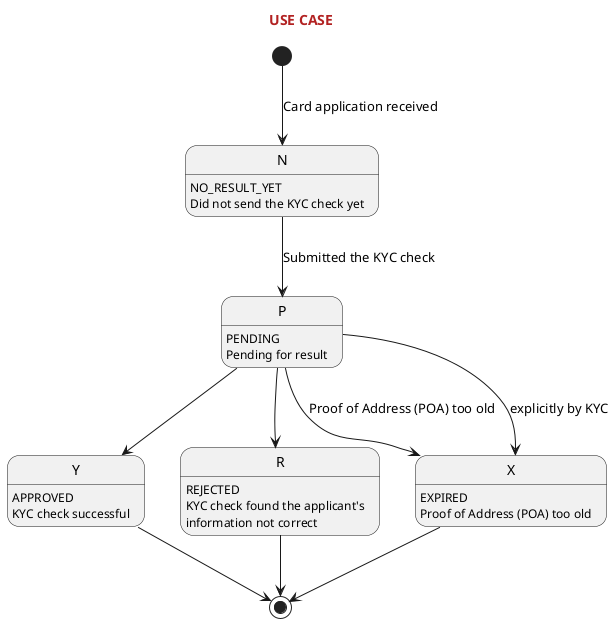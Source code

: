 ' reference: https://www.meiwen.com.cn/subject/cbdgpctx.html
' reference: https://plantuml.com/zh/skinparam
@startuml

skinparam TitleFontColor FireBrick
title USE CASE

P: PENDING
P: Pending for result

N: NO_RESULT_YET
N: Did not send the KYC check yet 

Y: APPROVED
Y: KYC check successful

R: REJECTED
R: KYC check found the applicant's
R: information not correct 

X: EXPIRED
X: Proof of Address (POA) too old 

[*] --> N : Card application received
N --> P : Submitted the KYC check
P --> Y
P --> R
P --> X : Proof of Address (POA) too old
P --> X : explicitly by KYC
Y --> [*]
R --> [*]
X --> [*]
@enduml